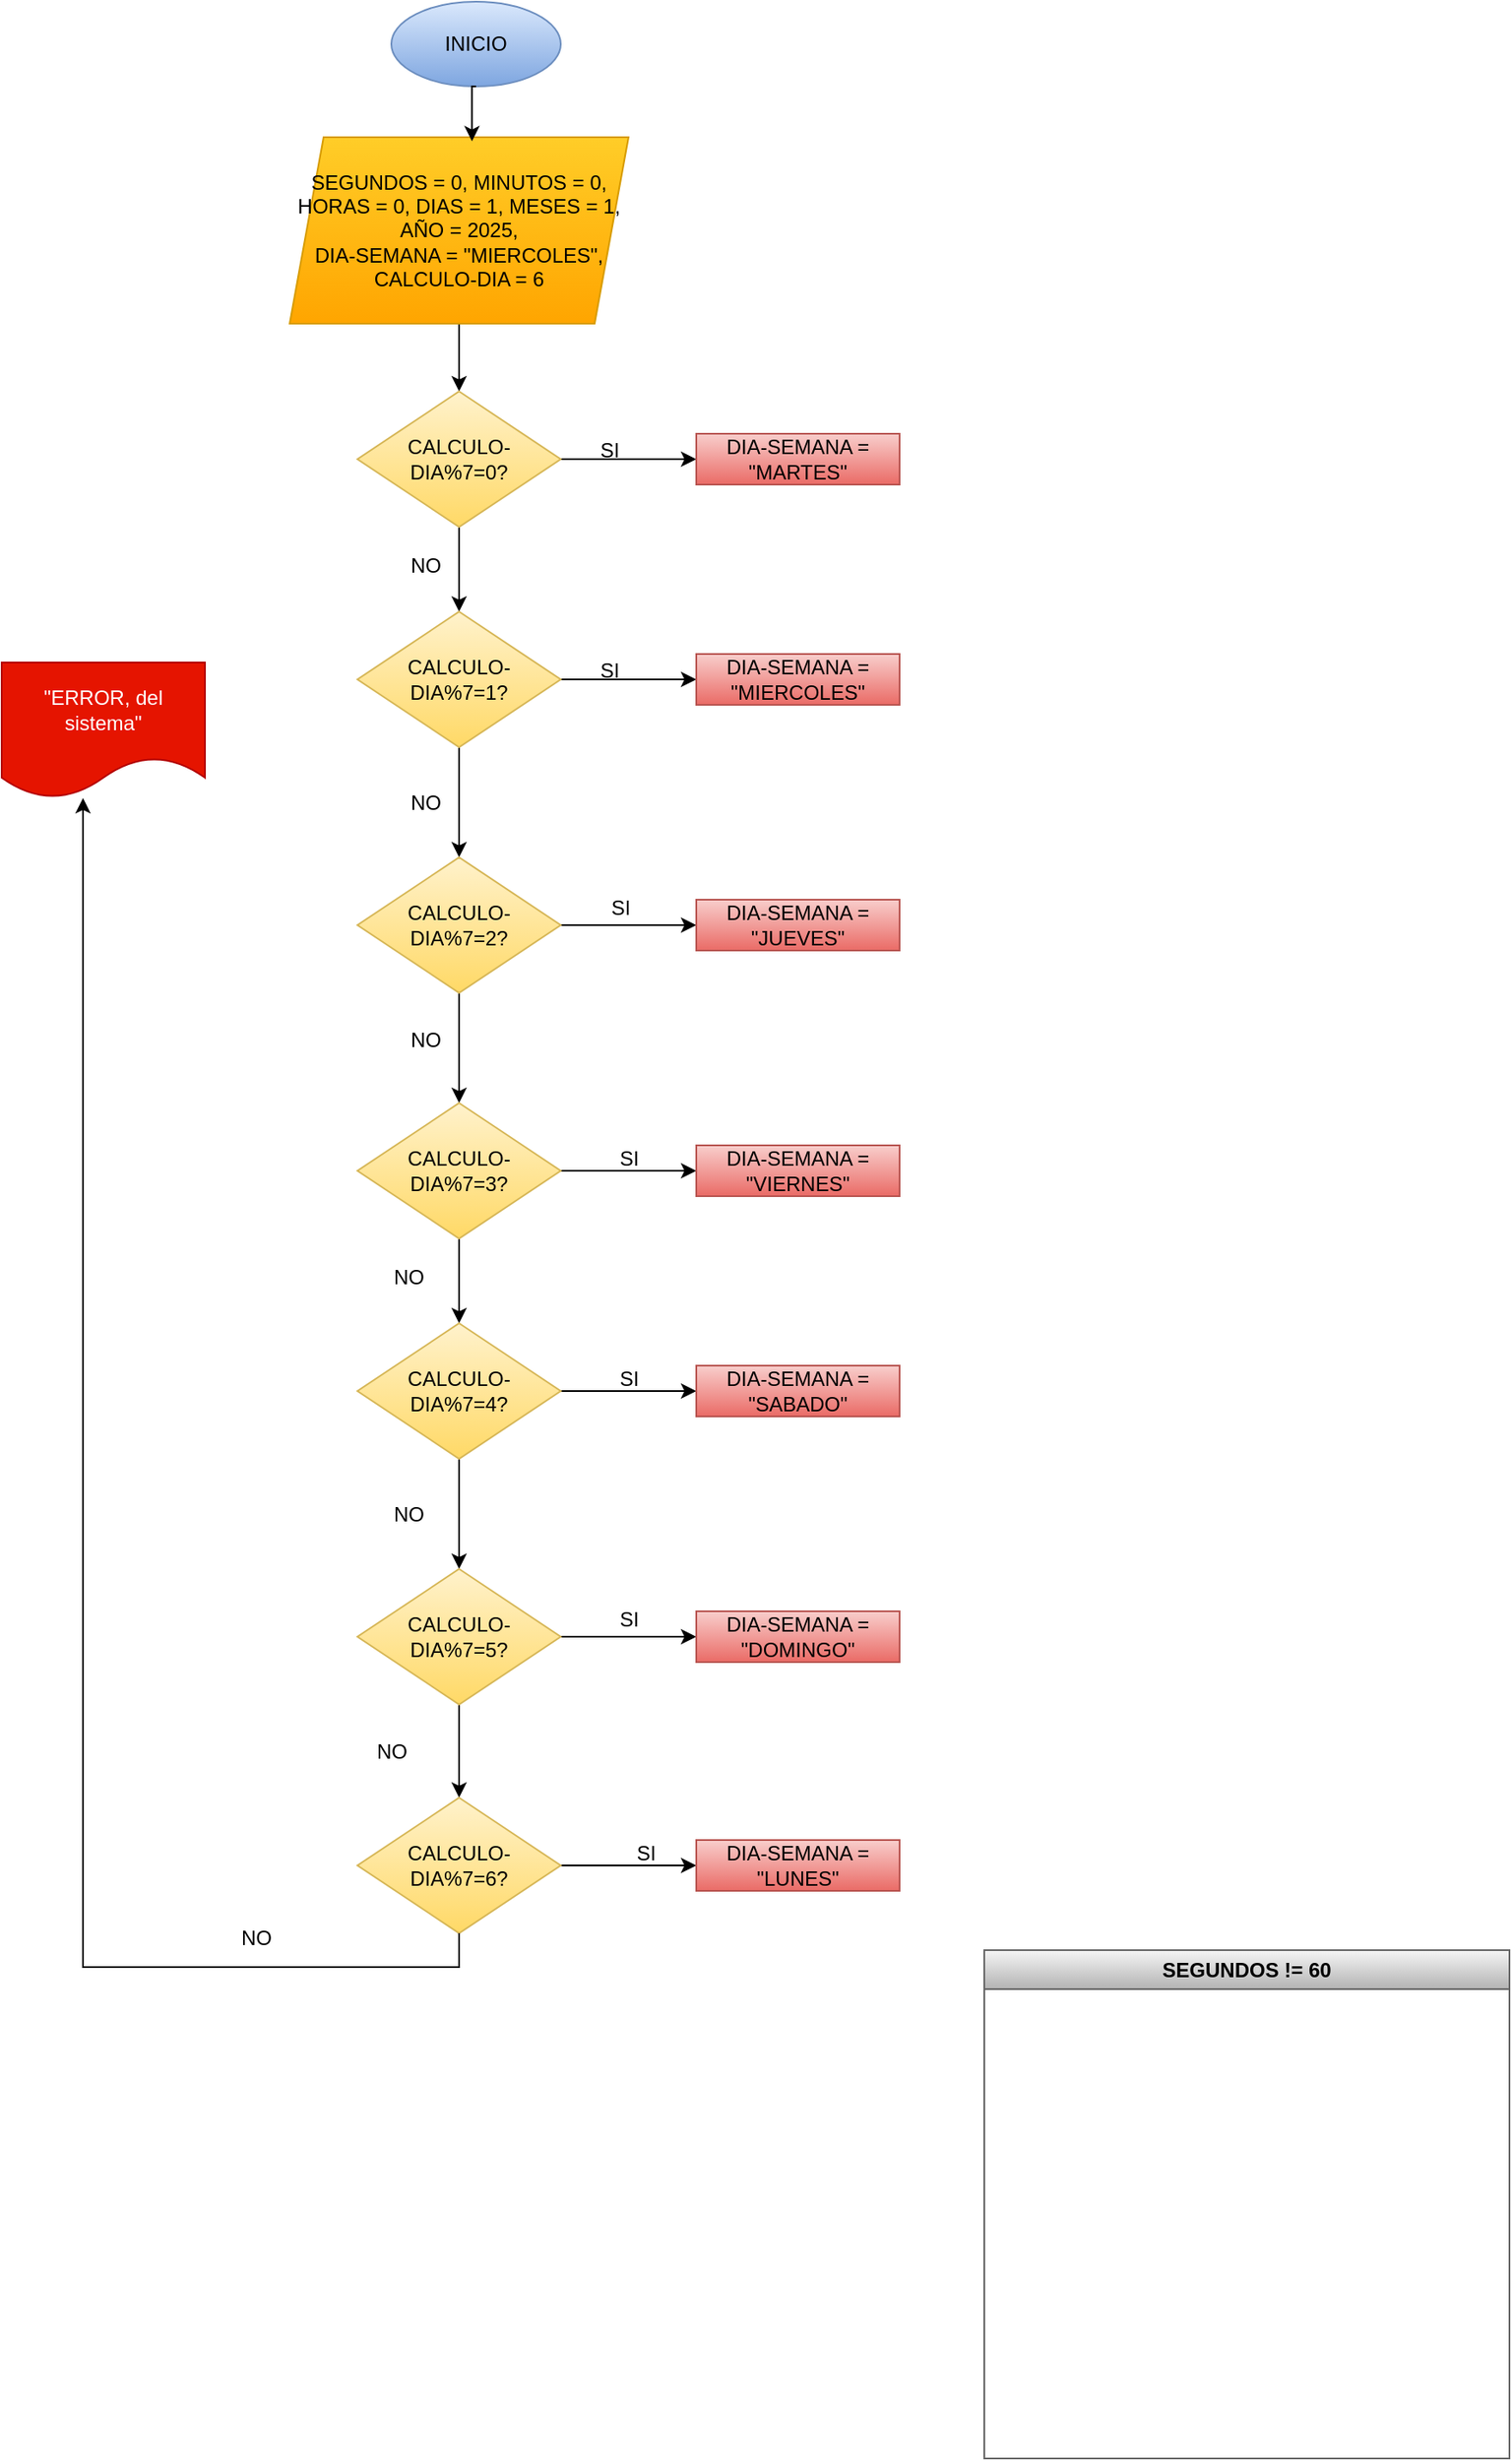 <mxfile version="26.1.1">
  <diagram name="Página-1" id="ssY0a-lsV6pVMud-pwid">
    <mxGraphModel dx="1354" dy="668" grid="1" gridSize="10" guides="1" tooltips="1" connect="1" arrows="1" fold="1" page="1" pageScale="1" pageWidth="827" pageHeight="1169" math="0" shadow="0">
      <root>
        <mxCell id="0" />
        <mxCell id="1" parent="0" />
        <mxCell id="2XEeb3x4QMcPgkgz6Vr9-1" value="INICIO" style="ellipse;whiteSpace=wrap;html=1;fillColor=#dae8fc;gradientColor=#7ea6e0;strokeColor=#6c8ebf;" vertex="1" parent="1">
          <mxGeometry x="350" y="40" width="100" height="50" as="geometry" />
        </mxCell>
        <mxCell id="2XEeb3x4QMcPgkgz6Vr9-38" style="edgeStyle=orthogonalEdgeStyle;rounded=0;orthogonalLoop=1;jettySize=auto;html=1;exitX=0.5;exitY=1;exitDx=0;exitDy=0;entryX=0.5;entryY=0;entryDx=0;entryDy=0;" edge="1" parent="1" source="2XEeb3x4QMcPgkgz6Vr9-2" target="2XEeb3x4QMcPgkgz6Vr9-7">
          <mxGeometry relative="1" as="geometry" />
        </mxCell>
        <mxCell id="2XEeb3x4QMcPgkgz6Vr9-2" value="SEGUNDOS = 0, MINUTOS = 0, HORAS = 0, DIAS = 1, MESES = 1, AÑO = 2025,&lt;div&gt;DIA-SEMANA = &quot;MIERCOLES&quot;, CALCULO-DIA = 6&lt;/div&gt;" style="shape=parallelogram;perimeter=parallelogramPerimeter;whiteSpace=wrap;html=1;fixedSize=1;fillColor=#ffcd28;gradientColor=#ffa500;strokeColor=#d79b00;" vertex="1" parent="1">
          <mxGeometry x="290" y="120" width="200" height="110" as="geometry" />
        </mxCell>
        <mxCell id="2XEeb3x4QMcPgkgz6Vr9-21" style="edgeStyle=orthogonalEdgeStyle;rounded=0;orthogonalLoop=1;jettySize=auto;html=1;exitX=1;exitY=0.5;exitDx=0;exitDy=0;entryX=0;entryY=0.5;entryDx=0;entryDy=0;" edge="1" parent="1" source="2XEeb3x4QMcPgkgz6Vr9-7" target="2XEeb3x4QMcPgkgz6Vr9-13">
          <mxGeometry relative="1" as="geometry" />
        </mxCell>
        <mxCell id="2XEeb3x4QMcPgkgz6Vr9-39" style="edgeStyle=orthogonalEdgeStyle;rounded=0;orthogonalLoop=1;jettySize=auto;html=1;entryX=0.5;entryY=0;entryDx=0;entryDy=0;" edge="1" parent="1" source="2XEeb3x4QMcPgkgz6Vr9-7" target="2XEeb3x4QMcPgkgz6Vr9-8">
          <mxGeometry relative="1" as="geometry" />
        </mxCell>
        <mxCell id="2XEeb3x4QMcPgkgz6Vr9-7" value="CALCULO-DIA%7=0?" style="rhombus;whiteSpace=wrap;html=1;fillColor=#fff2cc;gradientColor=#ffd966;strokeColor=#d6b656;" vertex="1" parent="1">
          <mxGeometry x="330" y="270" width="120" height="80" as="geometry" />
        </mxCell>
        <mxCell id="2XEeb3x4QMcPgkgz6Vr9-22" style="edgeStyle=orthogonalEdgeStyle;rounded=0;orthogonalLoop=1;jettySize=auto;html=1;exitX=1;exitY=0.5;exitDx=0;exitDy=0;entryX=0;entryY=0.5;entryDx=0;entryDy=0;" edge="1" parent="1" source="2XEeb3x4QMcPgkgz6Vr9-8" target="2XEeb3x4QMcPgkgz6Vr9-14">
          <mxGeometry relative="1" as="geometry" />
        </mxCell>
        <mxCell id="2XEeb3x4QMcPgkgz6Vr9-40" style="edgeStyle=orthogonalEdgeStyle;rounded=0;orthogonalLoop=1;jettySize=auto;html=1;exitX=0.5;exitY=1;exitDx=0;exitDy=0;entryX=0.5;entryY=0;entryDx=0;entryDy=0;" edge="1" parent="1" source="2XEeb3x4QMcPgkgz6Vr9-8" target="2XEeb3x4QMcPgkgz6Vr9-9">
          <mxGeometry relative="1" as="geometry">
            <mxPoint x="380" y="510" as="targetPoint" />
          </mxGeometry>
        </mxCell>
        <mxCell id="2XEeb3x4QMcPgkgz6Vr9-8" value="CALCULO-DIA%7=1?" style="rhombus;whiteSpace=wrap;html=1;fillColor=#fff2cc;gradientColor=#ffd966;strokeColor=#d6b656;" vertex="1" parent="1">
          <mxGeometry x="330" y="400" width="120" height="80" as="geometry" />
        </mxCell>
        <mxCell id="2XEeb3x4QMcPgkgz6Vr9-23" style="edgeStyle=orthogonalEdgeStyle;rounded=0;orthogonalLoop=1;jettySize=auto;html=1;exitX=1;exitY=0.5;exitDx=0;exitDy=0;entryX=0;entryY=0.5;entryDx=0;entryDy=0;" edge="1" parent="1" source="2XEeb3x4QMcPgkgz6Vr9-9" target="2XEeb3x4QMcPgkgz6Vr9-15">
          <mxGeometry relative="1" as="geometry">
            <mxPoint x="510" y="585" as="targetPoint" />
          </mxGeometry>
        </mxCell>
        <mxCell id="2XEeb3x4QMcPgkgz6Vr9-41" style="edgeStyle=orthogonalEdgeStyle;rounded=0;orthogonalLoop=1;jettySize=auto;html=1;exitX=0.5;exitY=1;exitDx=0;exitDy=0;entryX=0.5;entryY=0;entryDx=0;entryDy=0;" edge="1" parent="1" source="2XEeb3x4QMcPgkgz6Vr9-9" target="2XEeb3x4QMcPgkgz6Vr9-10">
          <mxGeometry relative="1" as="geometry" />
        </mxCell>
        <mxCell id="2XEeb3x4QMcPgkgz6Vr9-9" value="CALCULO-DIA%7=2?" style="rhombus;whiteSpace=wrap;html=1;fillColor=#fff2cc;gradientColor=#ffd966;strokeColor=#d6b656;" vertex="1" parent="1">
          <mxGeometry x="330" y="545" width="120" height="80" as="geometry" />
        </mxCell>
        <mxCell id="2XEeb3x4QMcPgkgz6Vr9-24" style="edgeStyle=orthogonalEdgeStyle;rounded=0;orthogonalLoop=1;jettySize=auto;html=1;exitX=1;exitY=0.5;exitDx=0;exitDy=0;entryX=0;entryY=0.5;entryDx=0;entryDy=0;" edge="1" parent="1" source="2XEeb3x4QMcPgkgz6Vr9-10" target="2XEeb3x4QMcPgkgz6Vr9-16">
          <mxGeometry relative="1" as="geometry">
            <mxPoint x="520" y="730.333" as="targetPoint" />
          </mxGeometry>
        </mxCell>
        <mxCell id="2XEeb3x4QMcPgkgz6Vr9-42" style="edgeStyle=orthogonalEdgeStyle;rounded=0;orthogonalLoop=1;jettySize=auto;html=1;exitX=0.5;exitY=1;exitDx=0;exitDy=0;entryX=0.5;entryY=0;entryDx=0;entryDy=0;" edge="1" parent="1" source="2XEeb3x4QMcPgkgz6Vr9-10" target="2XEeb3x4QMcPgkgz6Vr9-11">
          <mxGeometry relative="1" as="geometry" />
        </mxCell>
        <mxCell id="2XEeb3x4QMcPgkgz6Vr9-10" value="CALCULO-DIA%7=3?" style="rhombus;whiteSpace=wrap;html=1;fillColor=#fff2cc;gradientColor=#ffd966;strokeColor=#d6b656;" vertex="1" parent="1">
          <mxGeometry x="330" y="690" width="120" height="80" as="geometry" />
        </mxCell>
        <mxCell id="2XEeb3x4QMcPgkgz6Vr9-25" style="edgeStyle=orthogonalEdgeStyle;rounded=0;orthogonalLoop=1;jettySize=auto;html=1;exitX=1;exitY=0.5;exitDx=0;exitDy=0;" edge="1" parent="1" source="2XEeb3x4QMcPgkgz6Vr9-11" target="2XEeb3x4QMcPgkgz6Vr9-17">
          <mxGeometry relative="1" as="geometry" />
        </mxCell>
        <mxCell id="2XEeb3x4QMcPgkgz6Vr9-43" style="edgeStyle=orthogonalEdgeStyle;rounded=0;orthogonalLoop=1;jettySize=auto;html=1;exitX=0.5;exitY=1;exitDx=0;exitDy=0;entryX=0.5;entryY=0;entryDx=0;entryDy=0;" edge="1" parent="1" source="2XEeb3x4QMcPgkgz6Vr9-11" target="2XEeb3x4QMcPgkgz6Vr9-12">
          <mxGeometry relative="1" as="geometry" />
        </mxCell>
        <mxCell id="2XEeb3x4QMcPgkgz6Vr9-11" value="CALCULO-DIA%7=4?" style="rhombus;whiteSpace=wrap;html=1;fillColor=#fff2cc;gradientColor=#ffd966;strokeColor=#d6b656;" vertex="1" parent="1">
          <mxGeometry x="330" y="820" width="120" height="80" as="geometry" />
        </mxCell>
        <mxCell id="2XEeb3x4QMcPgkgz6Vr9-26" style="edgeStyle=orthogonalEdgeStyle;rounded=0;orthogonalLoop=1;jettySize=auto;html=1;exitX=1;exitY=0.5;exitDx=0;exitDy=0;entryX=0;entryY=0.5;entryDx=0;entryDy=0;" edge="1" parent="1" source="2XEeb3x4QMcPgkgz6Vr9-12" target="2XEeb3x4QMcPgkgz6Vr9-18">
          <mxGeometry relative="1" as="geometry" />
        </mxCell>
        <mxCell id="2XEeb3x4QMcPgkgz6Vr9-44" style="edgeStyle=orthogonalEdgeStyle;rounded=0;orthogonalLoop=1;jettySize=auto;html=1;exitX=0.5;exitY=1;exitDx=0;exitDy=0;entryX=0.5;entryY=0;entryDx=0;entryDy=0;entryPerimeter=0;" edge="1" parent="1" source="2XEeb3x4QMcPgkgz6Vr9-12" target="2XEeb3x4QMcPgkgz6Vr9-19">
          <mxGeometry relative="1" as="geometry" />
        </mxCell>
        <mxCell id="2XEeb3x4QMcPgkgz6Vr9-12" value="CALCULO-DIA%7=5?" style="rhombus;whiteSpace=wrap;html=1;fillColor=#fff2cc;gradientColor=#ffd966;strokeColor=#d6b656;" vertex="1" parent="1">
          <mxGeometry x="330" y="965" width="120" height="80" as="geometry" />
        </mxCell>
        <mxCell id="2XEeb3x4QMcPgkgz6Vr9-13" value="DIA-SEMANA = &quot;MARTES&quot;" style="rounded=0;whiteSpace=wrap;html=1;fillColor=#f8cecc;gradientColor=#ea6b66;strokeColor=#b85450;" vertex="1" parent="1">
          <mxGeometry x="530" y="295" width="120" height="30" as="geometry" />
        </mxCell>
        <mxCell id="2XEeb3x4QMcPgkgz6Vr9-14" value="DIA-SEMANA = &quot;MIERCOLES&quot;" style="rounded=0;whiteSpace=wrap;html=1;fillColor=#f8cecc;gradientColor=#ea6b66;strokeColor=#b85450;" vertex="1" parent="1">
          <mxGeometry x="530" y="425" width="120" height="30" as="geometry" />
        </mxCell>
        <mxCell id="2XEeb3x4QMcPgkgz6Vr9-15" value="DIA-SEMANA = &quot;JUEVES&quot;" style="rounded=0;whiteSpace=wrap;html=1;fillColor=#f8cecc;gradientColor=#ea6b66;strokeColor=#b85450;" vertex="1" parent="1">
          <mxGeometry x="530" y="570" width="120" height="30" as="geometry" />
        </mxCell>
        <mxCell id="2XEeb3x4QMcPgkgz6Vr9-16" value="DIA-SEMANA = &quot;VIERNES&quot;" style="rounded=0;whiteSpace=wrap;html=1;fillColor=#f8cecc;gradientColor=#ea6b66;strokeColor=#b85450;" vertex="1" parent="1">
          <mxGeometry x="530" y="715" width="120" height="30" as="geometry" />
        </mxCell>
        <mxCell id="2XEeb3x4QMcPgkgz6Vr9-17" value="DIA-SEMANA = &quot;SABADO&quot;" style="rounded=0;whiteSpace=wrap;html=1;fillColor=#f8cecc;gradientColor=#ea6b66;strokeColor=#b85450;" vertex="1" parent="1">
          <mxGeometry x="530" y="845" width="120" height="30" as="geometry" />
        </mxCell>
        <mxCell id="2XEeb3x4QMcPgkgz6Vr9-18" value="DIA-SEMANA = &quot;DOMINGO&quot;" style="rounded=0;whiteSpace=wrap;html=1;fillColor=#f8cecc;gradientColor=#ea6b66;strokeColor=#b85450;" vertex="1" parent="1">
          <mxGeometry x="530" y="990" width="120" height="30" as="geometry" />
        </mxCell>
        <mxCell id="2XEeb3x4QMcPgkgz6Vr9-27" style="edgeStyle=orthogonalEdgeStyle;rounded=0;orthogonalLoop=1;jettySize=auto;html=1;exitX=1;exitY=0.5;exitDx=0;exitDy=0;entryX=0;entryY=0.5;entryDx=0;entryDy=0;" edge="1" parent="1" source="2XEeb3x4QMcPgkgz6Vr9-19" target="2XEeb3x4QMcPgkgz6Vr9-20">
          <mxGeometry relative="1" as="geometry">
            <mxPoint x="500" y="1150" as="targetPoint" />
          </mxGeometry>
        </mxCell>
        <mxCell id="2XEeb3x4QMcPgkgz6Vr9-19" value="CALCULO-DIA%7=6?" style="rhombus;whiteSpace=wrap;html=1;fillColor=#fff2cc;gradientColor=#ffd966;strokeColor=#d6b656;" vertex="1" parent="1">
          <mxGeometry x="330" y="1100" width="120" height="80" as="geometry" />
        </mxCell>
        <mxCell id="2XEeb3x4QMcPgkgz6Vr9-20" value="DIA-SEMANA = &quot;LUNES&quot;" style="rounded=0;whiteSpace=wrap;html=1;fillColor=#f8cecc;gradientColor=#ea6b66;strokeColor=#b85450;" vertex="1" parent="1">
          <mxGeometry x="530" y="1125" width="120" height="30" as="geometry" />
        </mxCell>
        <mxCell id="2XEeb3x4QMcPgkgz6Vr9-29" value="SI" style="text;html=1;align=center;verticalAlign=middle;whiteSpace=wrap;rounded=0;" vertex="1" parent="1">
          <mxGeometry x="448.5" y="290" width="60" height="30" as="geometry" />
        </mxCell>
        <mxCell id="2XEeb3x4QMcPgkgz6Vr9-30" value="SI" style="text;html=1;align=center;verticalAlign=middle;whiteSpace=wrap;rounded=0;" vertex="1" parent="1">
          <mxGeometry x="448.5" y="420" width="60" height="30" as="geometry" />
        </mxCell>
        <mxCell id="2XEeb3x4QMcPgkgz6Vr9-32" value="SI" style="text;html=1;align=center;verticalAlign=middle;resizable=0;points=[];autosize=1;strokeColor=none;fillColor=none;" vertex="1" parent="1">
          <mxGeometry x="470" y="560" width="30" height="30" as="geometry" />
        </mxCell>
        <mxCell id="2XEeb3x4QMcPgkgz6Vr9-33" value="SI" style="text;html=1;align=center;verticalAlign=middle;resizable=0;points=[];autosize=1;strokeColor=none;fillColor=none;" vertex="1" parent="1">
          <mxGeometry x="475" y="708" width="30" height="30" as="geometry" />
        </mxCell>
        <mxCell id="2XEeb3x4QMcPgkgz6Vr9-34" value="SI" style="text;html=1;align=center;verticalAlign=middle;resizable=0;points=[];autosize=1;strokeColor=none;fillColor=none;" vertex="1" parent="1">
          <mxGeometry x="475" y="838" width="30" height="30" as="geometry" />
        </mxCell>
        <mxCell id="2XEeb3x4QMcPgkgz6Vr9-35" value="SI" style="text;html=1;align=center;verticalAlign=middle;resizable=0;points=[];autosize=1;strokeColor=none;fillColor=none;" vertex="1" parent="1">
          <mxGeometry x="475" y="980" width="30" height="30" as="geometry" />
        </mxCell>
        <mxCell id="2XEeb3x4QMcPgkgz6Vr9-36" value="SI" style="text;html=1;align=center;verticalAlign=middle;resizable=0;points=[];autosize=1;strokeColor=none;fillColor=none;" vertex="1" parent="1">
          <mxGeometry x="485" y="1118" width="30" height="30" as="geometry" />
        </mxCell>
        <mxCell id="2XEeb3x4QMcPgkgz6Vr9-37" style="edgeStyle=orthogonalEdgeStyle;rounded=0;orthogonalLoop=1;jettySize=auto;html=1;exitX=0.5;exitY=1;exitDx=0;exitDy=0;entryX=0.538;entryY=0.022;entryDx=0;entryDy=0;entryPerimeter=0;" edge="1" parent="1" source="2XEeb3x4QMcPgkgz6Vr9-1" target="2XEeb3x4QMcPgkgz6Vr9-2">
          <mxGeometry relative="1" as="geometry" />
        </mxCell>
        <mxCell id="2XEeb3x4QMcPgkgz6Vr9-45" value="NO" style="text;html=1;align=center;verticalAlign=middle;resizable=0;points=[];autosize=1;strokeColor=none;fillColor=none;" vertex="1" parent="1">
          <mxGeometry x="350" y="358" width="40" height="30" as="geometry" />
        </mxCell>
        <mxCell id="2XEeb3x4QMcPgkgz6Vr9-46" value="NO" style="text;html=1;align=center;verticalAlign=middle;resizable=0;points=[];autosize=1;strokeColor=none;fillColor=none;" vertex="1" parent="1">
          <mxGeometry x="350" y="498" width="40" height="30" as="geometry" />
        </mxCell>
        <mxCell id="2XEeb3x4QMcPgkgz6Vr9-47" value="NO" style="text;html=1;align=center;verticalAlign=middle;resizable=0;points=[];autosize=1;strokeColor=none;fillColor=none;" vertex="1" parent="1">
          <mxGeometry x="350" y="638" width="40" height="30" as="geometry" />
        </mxCell>
        <mxCell id="2XEeb3x4QMcPgkgz6Vr9-48" value="NO" style="text;html=1;align=center;verticalAlign=middle;resizable=0;points=[];autosize=1;strokeColor=none;fillColor=none;" vertex="1" parent="1">
          <mxGeometry x="340" y="778" width="40" height="30" as="geometry" />
        </mxCell>
        <mxCell id="2XEeb3x4QMcPgkgz6Vr9-49" value="NO" style="text;html=1;align=center;verticalAlign=middle;resizable=0;points=[];autosize=1;strokeColor=none;fillColor=none;" vertex="1" parent="1">
          <mxGeometry x="340" y="918" width="40" height="30" as="geometry" />
        </mxCell>
        <mxCell id="2XEeb3x4QMcPgkgz6Vr9-50" value="NO" style="text;html=1;align=center;verticalAlign=middle;resizable=0;points=[];autosize=1;strokeColor=none;fillColor=none;" vertex="1" parent="1">
          <mxGeometry x="330" y="1058" width="40" height="30" as="geometry" />
        </mxCell>
        <mxCell id="2XEeb3x4QMcPgkgz6Vr9-53" value="NO" style="text;html=1;align=center;verticalAlign=middle;resizable=0;points=[];autosize=1;strokeColor=none;fillColor=none;" vertex="1" parent="1">
          <mxGeometry x="250" y="1168" width="40" height="30" as="geometry" />
        </mxCell>
        <mxCell id="2XEeb3x4QMcPgkgz6Vr9-54" value="&quot;ERROR, del sistema&quot;" style="shape=document;whiteSpace=wrap;html=1;boundedLbl=1;fillColor=#e51400;fontColor=#ffffff;strokeColor=#B20000;" vertex="1" parent="1">
          <mxGeometry x="120" y="430" width="120" height="80" as="geometry" />
        </mxCell>
        <mxCell id="2XEeb3x4QMcPgkgz6Vr9-55" style="edgeStyle=orthogonalEdgeStyle;rounded=0;orthogonalLoop=1;jettySize=auto;html=1;exitX=0.5;exitY=1;exitDx=0;exitDy=0;entryX=0.4;entryY=1;entryDx=0;entryDy=0;entryPerimeter=0;" edge="1" parent="1" source="2XEeb3x4QMcPgkgz6Vr9-19" target="2XEeb3x4QMcPgkgz6Vr9-54">
          <mxGeometry relative="1" as="geometry" />
        </mxCell>
        <mxCell id="2XEeb3x4QMcPgkgz6Vr9-56" value="SEGUNDOS != 60" style="swimlane;whiteSpace=wrap;html=1;fillColor=#f5f5f5;gradientColor=#b3b3b3;strokeColor=#666666;" vertex="1" parent="1">
          <mxGeometry x="700" y="1190" width="310" height="300" as="geometry" />
        </mxCell>
      </root>
    </mxGraphModel>
  </diagram>
</mxfile>

